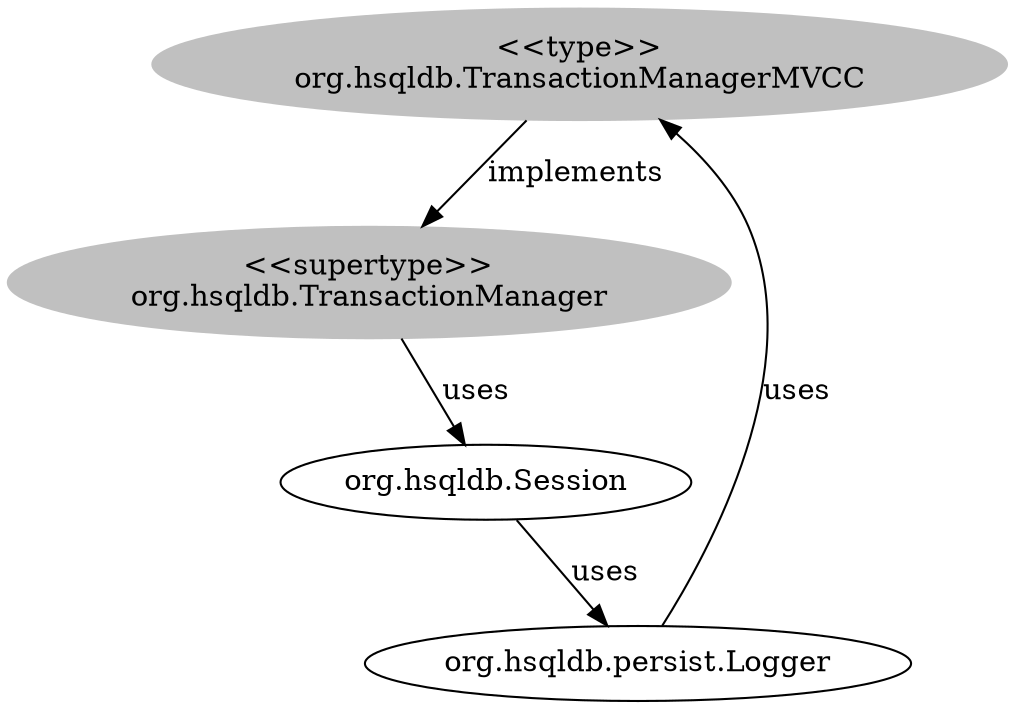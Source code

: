 digraph stk {
	org_hsqldb_TransactionManagerMVCC [label="<<type>>
org.hsqldb.TransactionManagerMVCC",style=filled,color="grey"];
	org_hsqldb_TransactionManager [label="<<supertype>>
org.hsqldb.TransactionManager",style=filled,color="grey"];
	org_hsqldb_Session [label="org.hsqldb.Session"];
	org_hsqldb_persist_Logger [label="org.hsqldb.persist.Logger"];
	org_hsqldb_TransactionManagerMVCC -> org_hsqldb_TransactionManager [label=implements];
	org_hsqldb_TransactionManager -> org_hsqldb_Session [label=uses];
	org_hsqldb_Session -> org_hsqldb_persist_Logger [label=uses];
	org_hsqldb_persist_Logger -> org_hsqldb_TransactionManagerMVCC [label=uses];
}

